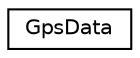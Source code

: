 digraph "Graphical Class Hierarchy"
{
  edge [fontname="Helvetica",fontsize="10",labelfontname="Helvetica",labelfontsize="10"];
  node [fontname="Helvetica",fontsize="10",shape=record];
  rankdir="LR";
  Node1 [label="GpsData",height=0.2,width=0.4,color="black", fillcolor="white", style="filled",URL="$struct_gps_data.html",tooltip="A consolidation of all parsed NMEA data. "];
}
